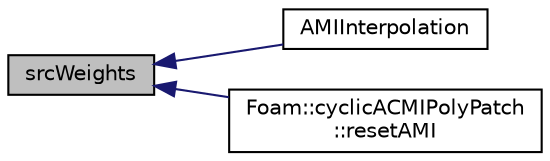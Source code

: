 digraph "srcWeights"
{
  bgcolor="transparent";
  edge [fontname="Helvetica",fontsize="10",labelfontname="Helvetica",labelfontsize="10"];
  node [fontname="Helvetica",fontsize="10",shape=record];
  rankdir="LR";
  Node348 [label="srcWeights",height=0.2,width=0.4,color="black", fillcolor="grey75", style="filled", fontcolor="black"];
  Node348 -> Node349 [dir="back",color="midnightblue",fontsize="10",style="solid",fontname="Helvetica"];
  Node349 [label="AMIInterpolation",height=0.2,width=0.4,color="black",URL="$a25997.html#a92942b9e76cd71067cd6fe144911ebb1",tooltip="Construct from agglomeration of AMIInterpolation. Agglomeration. "];
  Node348 -> Node350 [dir="back",color="midnightblue",fontsize="10",style="solid",fontname="Helvetica"];
  Node350 [label="Foam::cyclicACMIPolyPatch\l::resetAMI",height=0.2,width=0.4,color="black",URL="$a26057.html#a8137f810e4a5638bd9eaaa9c7d7132b8",tooltip="Reset the AMI interpolator. "];
}
